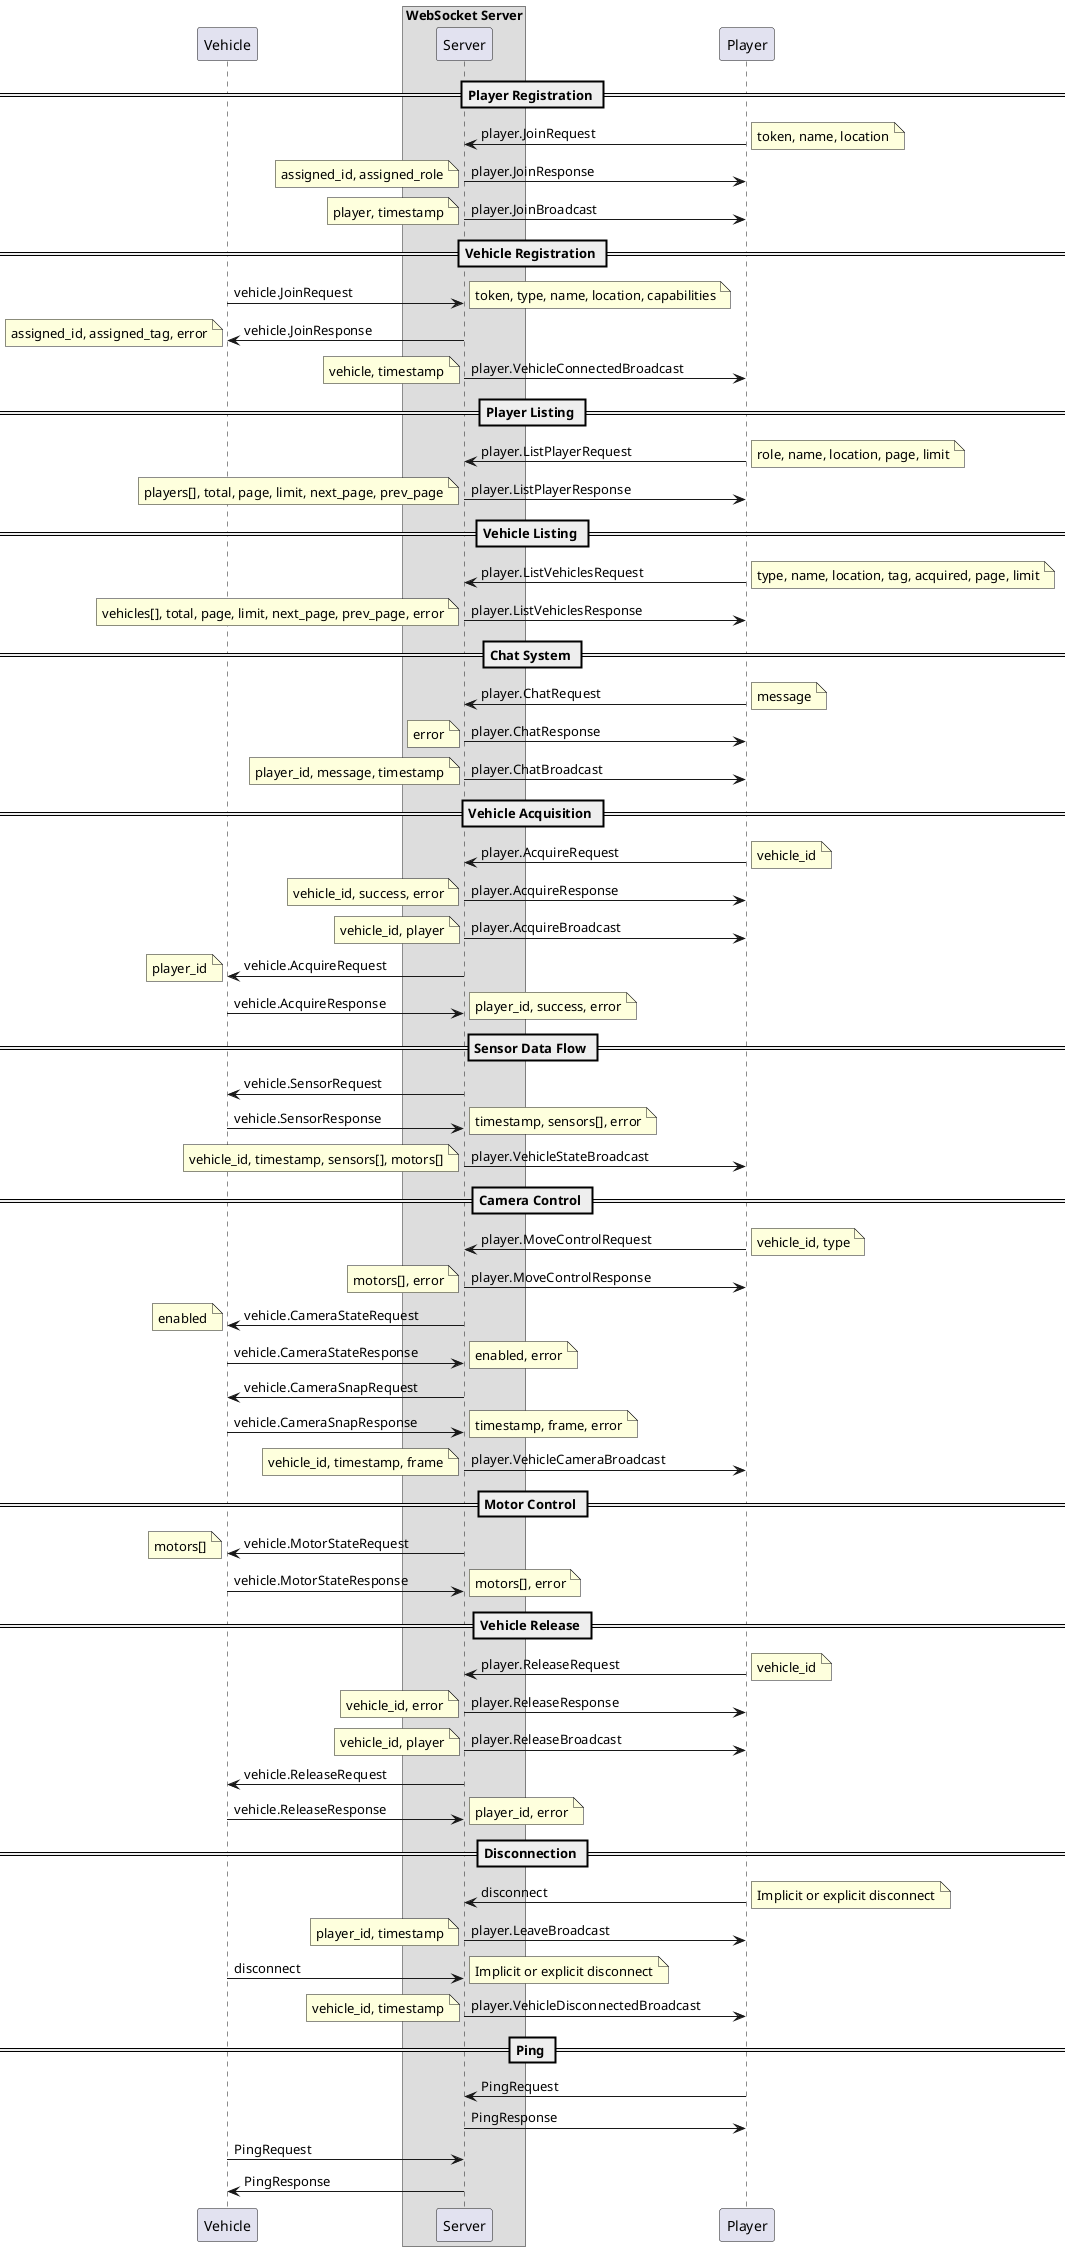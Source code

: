 @startuml

participant "Vehicle" as vehicle
box "WebSocket Server"
participant "Server" as server
end box
participant "Player" as player

== Player Registration ==
player -> server: player.JoinRequest
note right: token, name, location
server -> player: player.JoinResponse
note left: assigned_id, assigned_role
server -> player: player.JoinBroadcast
note left: player, timestamp

== Vehicle Registration ==
vehicle -> server: vehicle.JoinRequest
note right: token, type, name, location, capabilities
server -> vehicle: vehicle.JoinResponse
note left: assigned_id, assigned_tag, error
server -> player: player.VehicleConnectedBroadcast
note left: vehicle, timestamp

== Player Listing ==
player -> server: player.ListPlayerRequest
note right: role, name, location, page, limit
server -> player: player.ListPlayerResponse
note left: players[], total, page, limit, next_page, prev_page

== Vehicle Listing ==
player -> server: player.ListVehiclesRequest
note right: type, name, location, tag, acquired, page, limit
server -> player: player.ListVehiclesResponse
note left: vehicles[], total, page, limit, next_page, prev_page, error

== Chat System ==
player -> server: player.ChatRequest
note right: message
server -> player: player.ChatResponse
note left: error
server -> player: player.ChatBroadcast
note left: player_id, message, timestamp

== Vehicle Acquisition ==
player -> server: player.AcquireRequest
note right: vehicle_id
server -> player: player.AcquireResponse
note left: vehicle_id, success, error
server -> player: player.AcquireBroadcast
note left: vehicle_id, player

server -> vehicle: vehicle.AcquireRequest
note left: player_id
vehicle -> server: vehicle.AcquireResponse
note right: player_id, success, error

== Sensor Data Flow ==
server -> vehicle: vehicle.SensorRequest
vehicle -> server: vehicle.SensorResponse
note right: timestamp, sensors[], error
server -> player: player.VehicleStateBroadcast
note left: vehicle_id, timestamp, sensors[], motors[]

== Camera Control ==
player -> server: player.MoveControlRequest
note right: vehicle_id, type
server -> player: player.MoveControlResponse
note left: motors[], error

server -> vehicle: vehicle.CameraStateRequest
note left: enabled
vehicle -> server: vehicle.CameraStateResponse
note right: enabled, error

server -> vehicle: vehicle.CameraSnapRequest
vehicle -> server: vehicle.CameraSnapResponse
note right: timestamp, frame, error
server -> player: player.VehicleCameraBroadcast
note left: vehicle_id, timestamp, frame

== Motor Control ==
server -> vehicle: vehicle.MotorStateRequest
note left: motors[]
vehicle -> server: vehicle.MotorStateResponse
note right: motors[], error

== Vehicle Release ==
player -> server: player.ReleaseRequest
note right: vehicle_id
server -> player: player.ReleaseResponse
note left: vehicle_id, error
server -> player: player.ReleaseBroadcast
note left: vehicle_id, player

server -> vehicle: vehicle.ReleaseRequest
vehicle -> server: vehicle.ReleaseResponse
note right: player_id, error

== Disconnection ==
player -> server: disconnect
note right: Implicit or explicit disconnect
server -> player: player.LeaveBroadcast
note left: player_id, timestamp

vehicle -> server: disconnect
note right: Implicit or explicit disconnect
server -> player: player.VehicleDisconnectedBroadcast
note left: vehicle_id, timestamp

== Ping ==
player -> server: PingRequest
server -> player: PingResponse

vehicle -> server: PingRequest
server -> vehicle: PingResponse

@enduml

